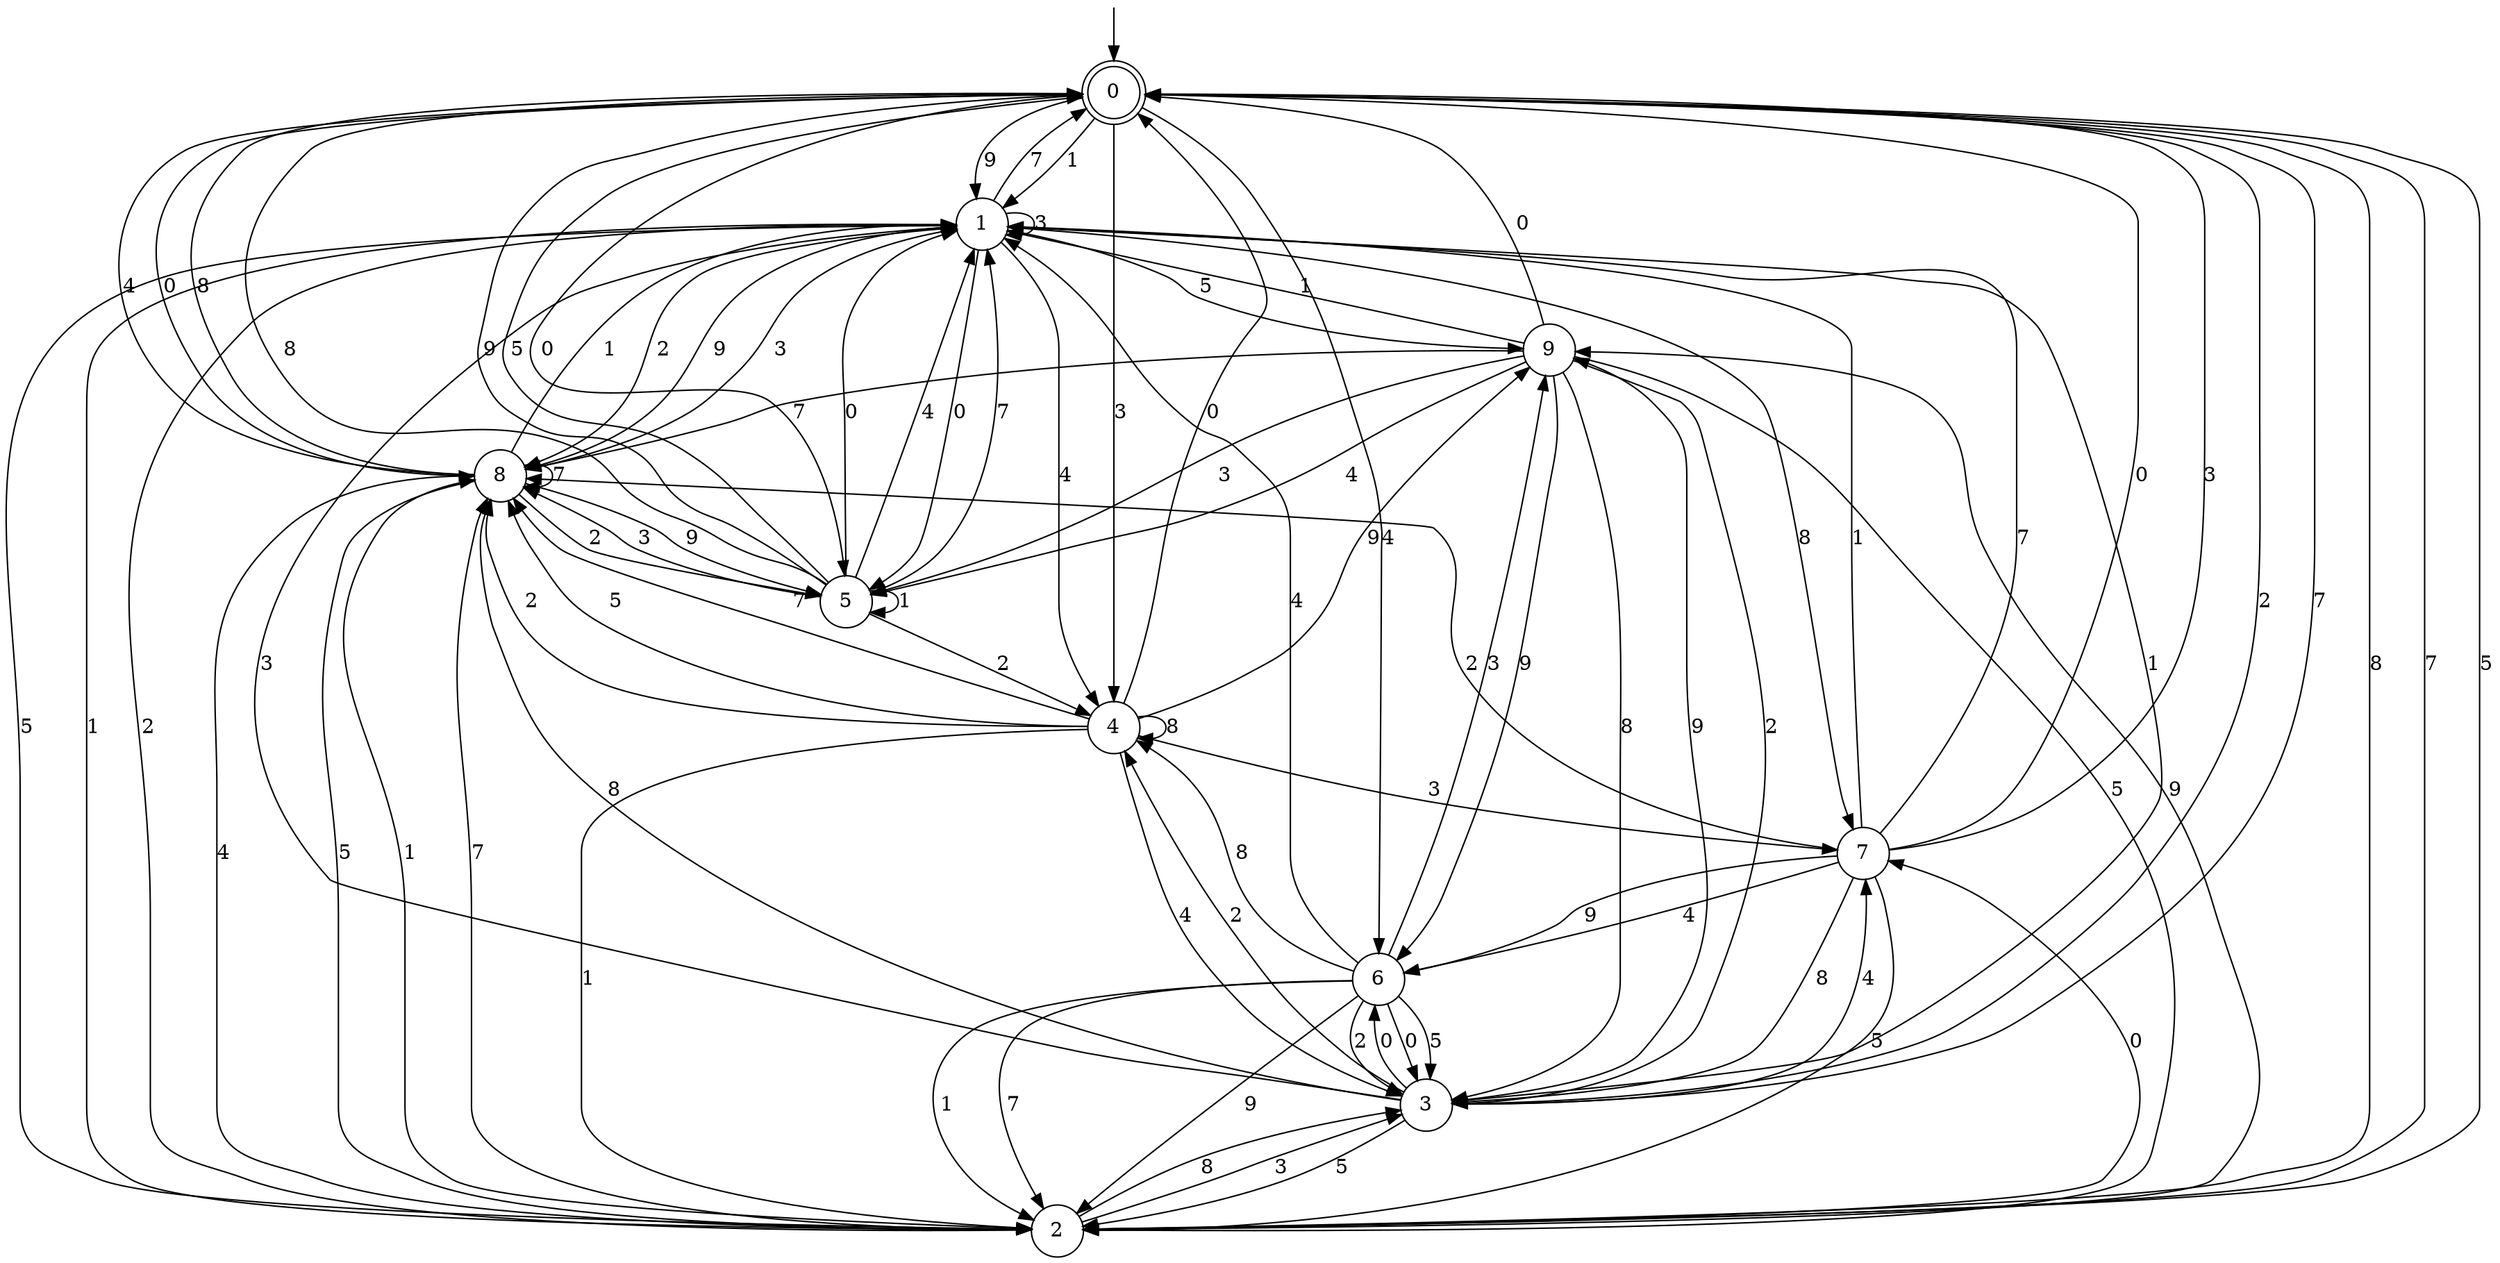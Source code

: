 digraph g {

	s0 [shape="doublecircle" label="0"];
	s1 [shape="circle" label="1"];
	s2 [shape="circle" label="2"];
	s3 [shape="circle" label="3"];
	s4 [shape="circle" label="4"];
	s5 [shape="circle" label="5"];
	s6 [shape="circle" label="6"];
	s7 [shape="circle" label="7"];
	s8 [shape="circle" label="8"];
	s9 [shape="circle" label="9"];
	s0 -> s1 [label="1"];
	s0 -> s2 [label="8"];
	s0 -> s2 [label="7"];
	s0 -> s3 [label="2"];
	s0 -> s4 [label="3"];
	s0 -> s5 [label="0"];
	s0 -> s2 [label="5"];
	s0 -> s6 [label="4"];
	s0 -> s1 [label="9"];
	s1 -> s2 [label="1"];
	s1 -> s7 [label="8"];
	s1 -> s0 [label="7"];
	s1 -> s8 [label="2"];
	s1 -> s1 [label="3"];
	s1 -> s5 [label="0"];
	s1 -> s9 [label="5"];
	s1 -> s4 [label="4"];
	s1 -> s8 [label="9"];
	s2 -> s8 [label="1"];
	s2 -> s3 [label="8"];
	s2 -> s8 [label="7"];
	s2 -> s1 [label="2"];
	s2 -> s3 [label="3"];
	s2 -> s7 [label="0"];
	s2 -> s1 [label="5"];
	s2 -> s8 [label="4"];
	s2 -> s9 [label="9"];
	s3 -> s1 [label="1"];
	s3 -> s8 [label="8"];
	s3 -> s0 [label="7"];
	s3 -> s4 [label="2"];
	s3 -> s1 [label="3"];
	s3 -> s6 [label="0"];
	s3 -> s2 [label="5"];
	s3 -> s7 [label="4"];
	s3 -> s9 [label="9"];
	s4 -> s2 [label="1"];
	s4 -> s4 [label="8"];
	s4 -> s8 [label="7"];
	s4 -> s8 [label="2"];
	s4 -> s7 [label="3"];
	s4 -> s0 [label="0"];
	s4 -> s8 [label="5"];
	s4 -> s3 [label="4"];
	s4 -> s9 [label="9"];
	s5 -> s5 [label="1"];
	s5 -> s0 [label="8"];
	s5 -> s1 [label="7"];
	s5 -> s4 [label="2"];
	s5 -> s8 [label="3"];
	s5 -> s1 [label="0"];
	s5 -> s0 [label="5"];
	s5 -> s1 [label="4"];
	s5 -> s0 [label="9"];
	s6 -> s2 [label="1"];
	s6 -> s4 [label="8"];
	s6 -> s2 [label="7"];
	s6 -> s3 [label="2"];
	s6 -> s9 [label="3"];
	s6 -> s3 [label="0"];
	s6 -> s3 [label="5"];
	s6 -> s1 [label="4"];
	s6 -> s2 [label="9"];
	s7 -> s1 [label="1"];
	s7 -> s3 [label="8"];
	s7 -> s1 [label="7"];
	s7 -> s8 [label="2"];
	s7 -> s0 [label="3"];
	s7 -> s0 [label="0"];
	s7 -> s2 [label="5"];
	s7 -> s6 [label="4"];
	s7 -> s6 [label="9"];
	s8 -> s1 [label="1"];
	s8 -> s0 [label="8"];
	s8 -> s8 [label="7"];
	s8 -> s5 [label="2"];
	s8 -> s1 [label="3"];
	s8 -> s0 [label="0"];
	s8 -> s2 [label="5"];
	s8 -> s0 [label="4"];
	s8 -> s5 [label="9"];
	s9 -> s1 [label="1"];
	s9 -> s3 [label="8"];
	s9 -> s8 [label="7"];
	s9 -> s3 [label="2"];
	s9 -> s5 [label="3"];
	s9 -> s0 [label="0"];
	s9 -> s2 [label="5"];
	s9 -> s5 [label="4"];
	s9 -> s6 [label="9"];

__start0 [label="" shape="none" width="0" height="0"];
__start0 -> s0;

}
